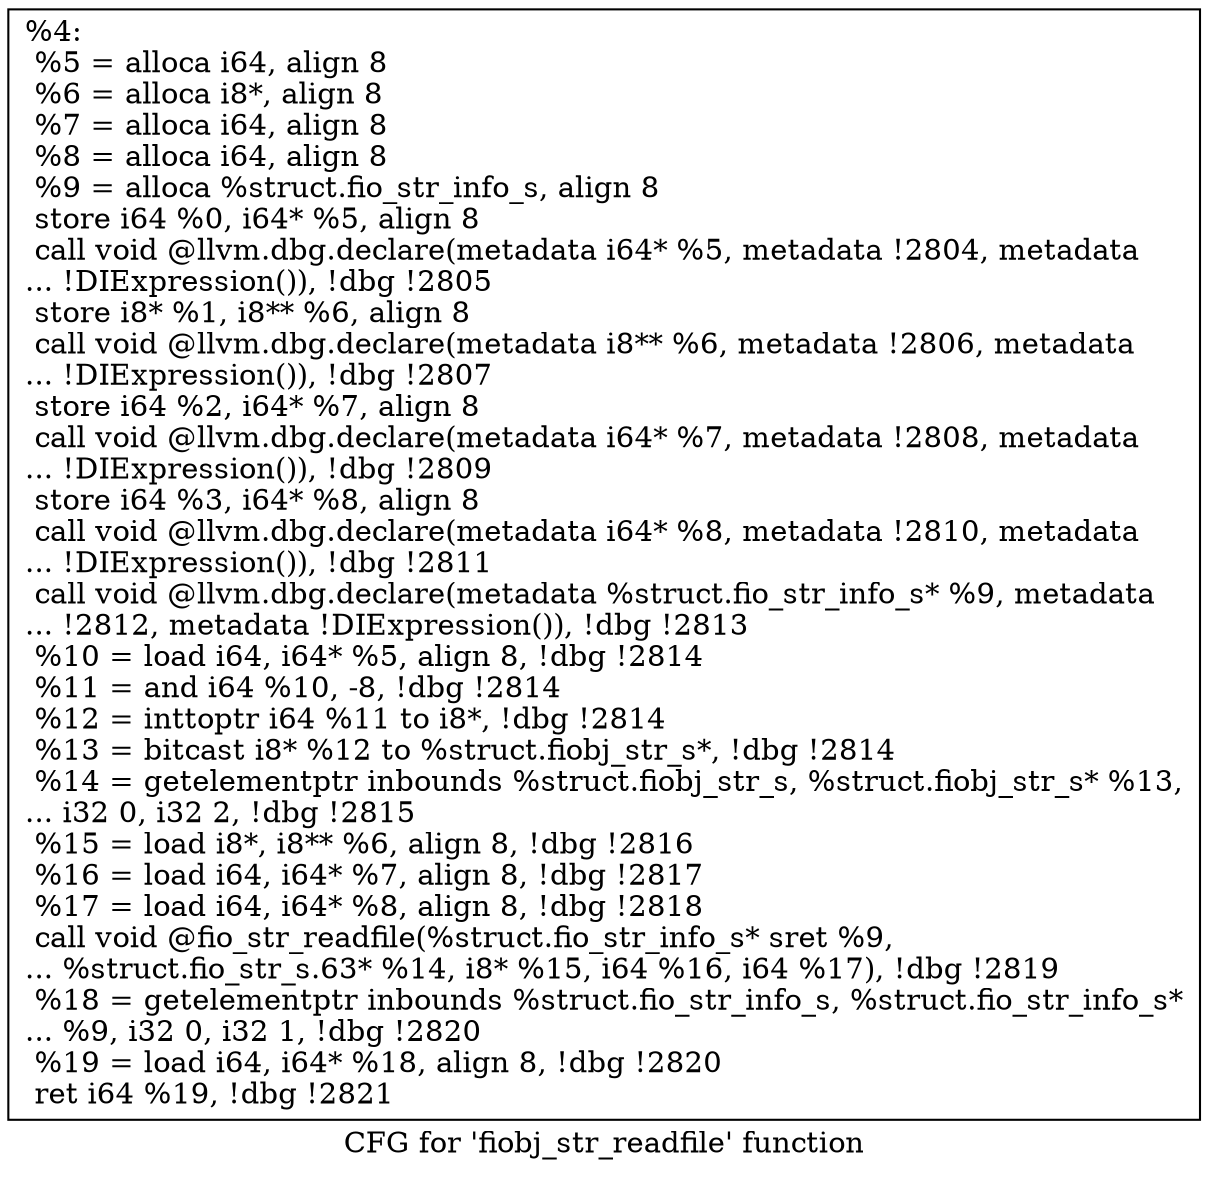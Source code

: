 digraph "CFG for 'fiobj_str_readfile' function" {
	label="CFG for 'fiobj_str_readfile' function";

	Node0x55685208e8c0 [shape=record,label="{%4:\l  %5 = alloca i64, align 8\l  %6 = alloca i8*, align 8\l  %7 = alloca i64, align 8\l  %8 = alloca i64, align 8\l  %9 = alloca %struct.fio_str_info_s, align 8\l  store i64 %0, i64* %5, align 8\l  call void @llvm.dbg.declare(metadata i64* %5, metadata !2804, metadata\l... !DIExpression()), !dbg !2805\l  store i8* %1, i8** %6, align 8\l  call void @llvm.dbg.declare(metadata i8** %6, metadata !2806, metadata\l... !DIExpression()), !dbg !2807\l  store i64 %2, i64* %7, align 8\l  call void @llvm.dbg.declare(metadata i64* %7, metadata !2808, metadata\l... !DIExpression()), !dbg !2809\l  store i64 %3, i64* %8, align 8\l  call void @llvm.dbg.declare(metadata i64* %8, metadata !2810, metadata\l... !DIExpression()), !dbg !2811\l  call void @llvm.dbg.declare(metadata %struct.fio_str_info_s* %9, metadata\l... !2812, metadata !DIExpression()), !dbg !2813\l  %10 = load i64, i64* %5, align 8, !dbg !2814\l  %11 = and i64 %10, -8, !dbg !2814\l  %12 = inttoptr i64 %11 to i8*, !dbg !2814\l  %13 = bitcast i8* %12 to %struct.fiobj_str_s*, !dbg !2814\l  %14 = getelementptr inbounds %struct.fiobj_str_s, %struct.fiobj_str_s* %13,\l... i32 0, i32 2, !dbg !2815\l  %15 = load i8*, i8** %6, align 8, !dbg !2816\l  %16 = load i64, i64* %7, align 8, !dbg !2817\l  %17 = load i64, i64* %8, align 8, !dbg !2818\l  call void @fio_str_readfile(%struct.fio_str_info_s* sret %9,\l... %struct.fio_str_s.63* %14, i8* %15, i64 %16, i64 %17), !dbg !2819\l  %18 = getelementptr inbounds %struct.fio_str_info_s, %struct.fio_str_info_s*\l... %9, i32 0, i32 1, !dbg !2820\l  %19 = load i64, i64* %18, align 8, !dbg !2820\l  ret i64 %19, !dbg !2821\l}"];
}
